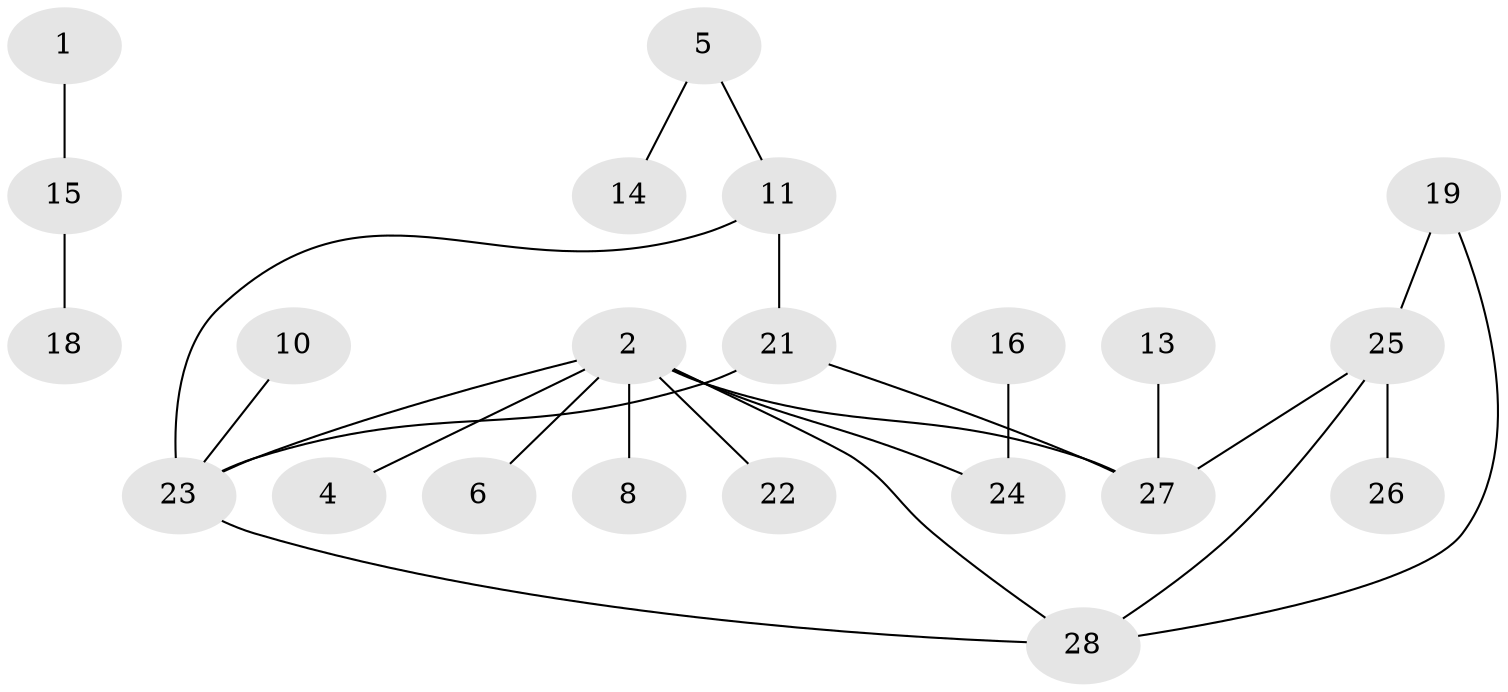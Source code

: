 // original degree distribution, {3: 0.15789473684210525, 4: 0.08771929824561403, 1: 0.3684210526315789, 7: 0.017543859649122806, 5: 0.05263157894736842, 0: 0.10526315789473684, 2: 0.21052631578947367}
// Generated by graph-tools (version 1.1) at 2025/25/03/09/25 03:25:18]
// undirected, 22 vertices, 25 edges
graph export_dot {
graph [start="1"]
  node [color=gray90,style=filled];
  1;
  2;
  4;
  5;
  6;
  8;
  10;
  11;
  13;
  14;
  15;
  16;
  18;
  19;
  21;
  22;
  23;
  24;
  25;
  26;
  27;
  28;
  1 -- 15 [weight=1.0];
  2 -- 4 [weight=1.0];
  2 -- 6 [weight=1.0];
  2 -- 8 [weight=1.0];
  2 -- 22 [weight=1.0];
  2 -- 23 [weight=2.0];
  2 -- 24 [weight=2.0];
  2 -- 27 [weight=1.0];
  2 -- 28 [weight=1.0];
  5 -- 11 [weight=1.0];
  5 -- 14 [weight=1.0];
  10 -- 23 [weight=1.0];
  11 -- 21 [weight=2.0];
  11 -- 23 [weight=1.0];
  13 -- 27 [weight=1.0];
  15 -- 18 [weight=1.0];
  16 -- 24 [weight=1.0];
  19 -- 25 [weight=1.0];
  19 -- 28 [weight=1.0];
  21 -- 23 [weight=1.0];
  21 -- 27 [weight=1.0];
  23 -- 28 [weight=1.0];
  25 -- 26 [weight=2.0];
  25 -- 27 [weight=1.0];
  25 -- 28 [weight=1.0];
}
